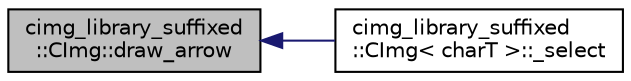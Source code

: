 digraph "cimg_library_suffixed::CImg::draw_arrow"
{
  edge [fontname="Helvetica",fontsize="10",labelfontname="Helvetica",labelfontsize="10"];
  node [fontname="Helvetica",fontsize="10",shape=record];
  rankdir="LR";
  Node930 [label="cimg_library_suffixed\l::CImg::draw_arrow",height=0.2,width=0.4,color="black", fillcolor="grey75", style="filled", fontcolor="black"];
  Node930 -> Node931 [dir="back",color="midnightblue",fontsize="10",style="solid",fontname="Helvetica"];
  Node931 [label="cimg_library_suffixed\l::CImg\< charT \>::_select",height=0.2,width=0.4,color="black", fillcolor="white", style="filled",URL="$structcimg__library__suffixed_1_1_c_img.html#ad9b7141242d0b6e861a8014112ddb5b5"];
}

